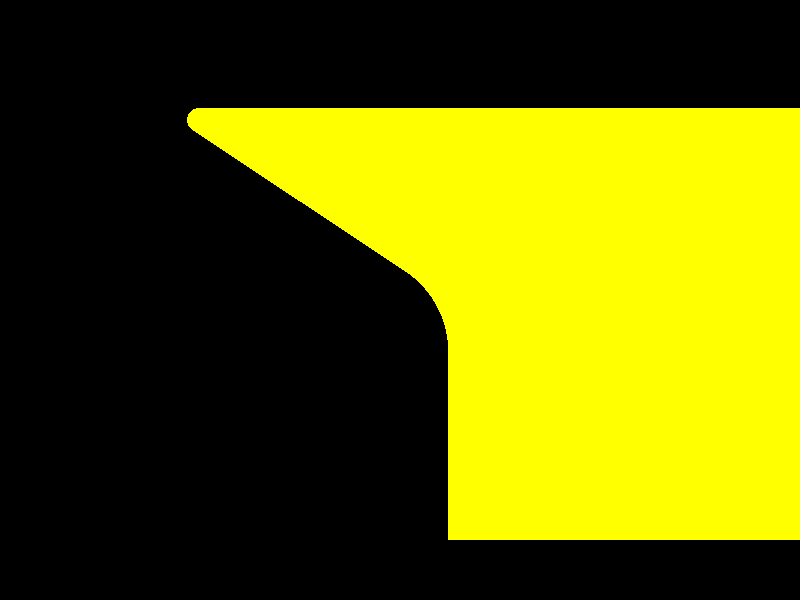 #include "colors.inc"      
#include "glass.inc"    
#include "shapes.inc"
#include "woods.inc"

#macro flask(
    topRoundness,
    topCylRoundness,
    topRadius,
    topHeight,
    
    bottomBigRadius,
    bottomHeight,
    bottomRoundness

    cylinderHeight,
    cylinderRadius,

    flaskThickness,

    flaskTexture,
    cylinderTexture
)
#local sinTopAngle = topHeight / sqrt(topHeight*topHeight + (topRadius-cylinderRadius)*(topRadius-cylinderRadius));
#local topTorSmallRad = flaskThickness/2;
#local tmpX = topTorSmallRad /tan(asin(sinTopAngle)/2);
#local tmpZ = topTorSmallRad * sinTopAngle;
#local topTorheight = tmpX * sinTopAngle;
#local topTorBigRad = topRadius - tmpX; 

#local tmpY = topCylRoundness * tan(pi/4-asin(sinTopAngle)/2);
#local topCylRounderY = bottomHeight + cylinderHeight - tmpY;

#local tmpW = tmpY * sinTopAngle;
#local tmpQ = tmpY * cos(asin(sinTopAngle));
difference{
merge{
    difference{
        merge{
            //top cone + torus
            merge{
                torus{
                    topTorBigRad,
                    topTorSmallRad
                    texture {flaskTexture}
                    translate <0, 
                        bottomHeight + cylinderHeight + topHeight - topTorSmallRad
                        //+topTorSmallRad
                        , 
                    0> // <x, y, z>
                }
                difference{
                    cone{
                        <0,bottomHeight + cylinderHeight + topHeight,0>,
                        topRadius,    
                        <0,bottomHeight + cylinderHeight , 0>,
                        cylinderRadius
                        texture{flaskTexture}
                    }
                    cone{
                        <0,bottomHeight + cylinderHeight + topHeight+0.0000001,0>,
                        topRadius - flaskThickness/sinTopAngle,    
                        <0,bottomHeight + cylinderHeight-0.0000001 , 0>,
                        cylinderRadius - flaskThickness/sinTopAngle
                        texture{flaskTexture}
                    }
                    difference{
                        cylinder{
                            <0,bottomHeight + cylinderHeight + topHeight + 0.001,0>,
                            <0,bottomHeight + cylinderHeight + topHeight - topTorheight, 0>,
                            topRadius
                            texture{flaskTexture}
                        }
                        cylinder{
                            <0,bottomHeight + cylinderHeight + topHeight + 0.001,0>,
                            <0,bottomHeight + cylinderHeight + topHeight - topTorheight, 0>,
                            topRadius -tmpX - tmpZ
                            texture{flaskTexture}
                        }
                    }
                }
            }
            //cylinder
            difference{
                cylinder{
                    <0,bottomHeight,0>
                    <0,bottomHeight+cylinderHeight, 0>
                    cylinderRadius 
                    texture{flaskTexture}      
                }      
                cylinder{
                    <0,bottomHeight - 0.01,0>
                    <0,bottomHeight + cylinderHeight + 0.01, 0>
                    cylinderRadius - flaskThickness   
                    texture{flaskTexture}   
                }
            }
        }
        //inside roundness to be cut out
        difference{
            merge{
                cone{
                    <0, bottomHeight + cylinderHeight + tmpW ,0>
                    cylinderRadius + tmpQ
                    <0, bottomHeight + cylinderHeight - tmpY,0>
                    cylinderRadius
                    texture {flaskTexture}
                }
                cone{
                    <0, 
                    bottomHeight + cylinderHeight + tmpW
                            + flaskThickness * cos(asin(sinTopAngle))
                    ,0>
                    cylinderRadius + tmpQ - flaskThickness * sinTopAngle
                    <0, bottomHeight + cylinderHeight + tmpW ,0>
                    cylinderRadius + tmpQ
                    texture {flaskTexture}
                }
            }
            torus{
                cylinderRadius + topCylRoundness, 
                topCylRoundness + flaskThickness-0.000001
                translate <0, bottomHeight + cylinderHeight - tmpY, 0> // <x, y, z>
                texture {flaskTexture}
            }
        }
    }
    //top-cylinder roundness
    difference{
        intersection{
            merge{
                cone{
                    <0, bottomHeight + cylinderHeight + tmpW ,0>
                    cylinderRadius + tmpQ
                    <0, bottomHeight + cylinderHeight - tmpY,0>
                    cylinderRadius
                    texture {flaskTexture}
                }
                cone{
                    <0, 
                    bottomHeight + cylinderHeight + tmpW
                            + flaskThickness*cos(asin(sinTopAngle))*2
                    ,0>
                    cylinderRadius + tmpQ - flaskThickness *sinTopAngle*2
                    <0, bottomHeight + cylinderHeight + tmpW ,0>
                    cylinderRadius + tmpQ
                    texture {flaskTexture}
                }
            }
            torus{
                cylinderRadius + topCylRoundness, 
                topCylRoundness + flaskThickness
                translate <0, bottomHeight + cylinderHeight - tmpY, 0> // <x, y, z>
                texture {flaskTexture}
            }
        }
        torus{
            cylinderRadius + topCylRoundness, topCylRoundness
            translate <0, bottomHeight + cylinderHeight - tmpY, 0> // <x, y, z>
            texture {flaskTexture}
        }
    }
    
    //

    
}
box{
    <-100,0,-100>
    <100,100,0>
    texture{flaskTexture}
}
// box{
//     <-100,0,0.001>
//     <100,100,100>
//     texture{flaskTexture}
// }

}

#end


flask(
      0.1,    //     topRoundness
      0.4,      //topCylRoundness
      2,    // topRadius
      0.8,    // topHeight
      4,    // bottomBigRadius
      5,    // bottomHeight
      0.5,    // bottomRoundness

      1,    // cylinderHeight,
      0.8,    // cylinderRadius,

      0.1,    // flaskThickness

      texture{pigment{color Yellow}},   // flaskTexture,
      //texture{T_Glass4},    // cylinderTexture
      texture{T_Glass4}    // cylinderTexture
)

camera { orthographic
    location <-1, 6,-2.5>
    look_at <-1,6,0>
    // location <0, 7,0>
    // look_at <0,0,0>
}
light_source {
    <-1, 6, -10>
    color rgb <1, 1, 1>
}



plane{ // Floor
    <0,1,0>, 0 //Normal and distance
    texture{ //T_Wood5
        pigment{color Black}
        finish {
            reflection 0.3
            phong .75
            phong_size 20
        } 
    } 
    rotate<0,30,0>
}  



//FLASK  
// difference{
//     merge{
//         cone{
//             <0,9,0>, 1.3, <0,7,0>, 0.7
//             texture{
//                 T_Glass4
//             }
//         }
//         cylinder {
//             <0,6><0,7>, 0.7
//             texture {
//                 T_Glass4
//             }
//         }
//         object{ //full flask
//             Round_Cone(              
//                 <0,0,0>, //PtA
//                 3.7,     //RadiusA 
//                 <0,6,0>, //PtB
//                 0.7,     //RadiusB 
//                 0.2,      //EdgeRadius
//                 1        //UseMerge
//             )
//             texture{
//                 T_Glass4
//             }      
//         }
//      }  
           
//      merge{ //hollow flask 
//          cone{
//             <0,9,0>, 1.2, <0,7,0>, 0.6
//             texture{
//                 T_Glass4
//             }
//          }
//          cylinder {
//             <0,6><0,7>, 0.6
//             texture {
//                 T_Glass4
//             }
//          }
//          object{ //bottom cone
//             Round_Cone(              
//                 <0,0.1,0>, //PtA
//                 3.6,     //RadiusA 
//                 <0,6,0>, //PtB
//                 0.6,     //RadiusB 
//                 0.2,      //EdgeRadius
//                 1        //UseMerge
//             )
//             texture{
//                 T_Glass4
//             }      
//          }  
//      }
// }

//background {
//color Gray
//}